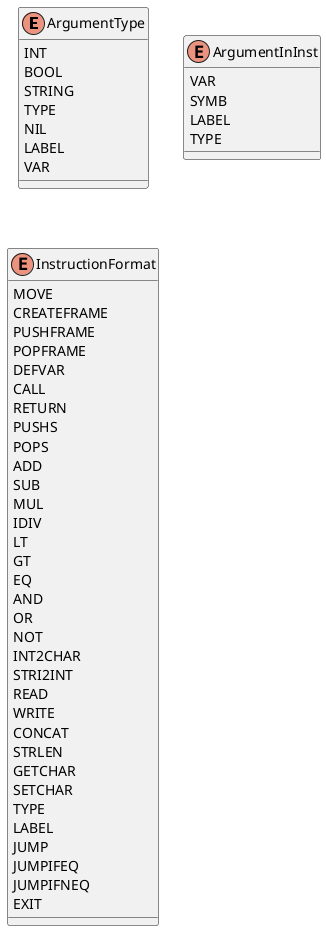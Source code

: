 @startuml

enum ArgumentType {
    INT
    BOOL
    STRING
    TYPE
    NIL
    LABEL
    VAR
}

enum ArgumentInInst {
    VAR
    SYMB
    LABEL
    TYPE
}

enum InstructionFormat {
    MOVE
    CREATEFRAME
    PUSHFRAME
    POPFRAME
    DEFVAR
    CALL
    RETURN
    PUSHS
    POPS
    ADD
    SUB
    MUL
    IDIV
    LT
    GT
    EQ
    AND
    OR
    NOT
    INT2CHAR
    STRI2INT
    READ
    WRITE
    CONCAT
    STRLEN
    GETCHAR
    SETCHAR
    TYPE
    LABEL
    JUMP
    JUMPIFEQ
    JUMPIFNEQ
    EXIT
}

@enduml